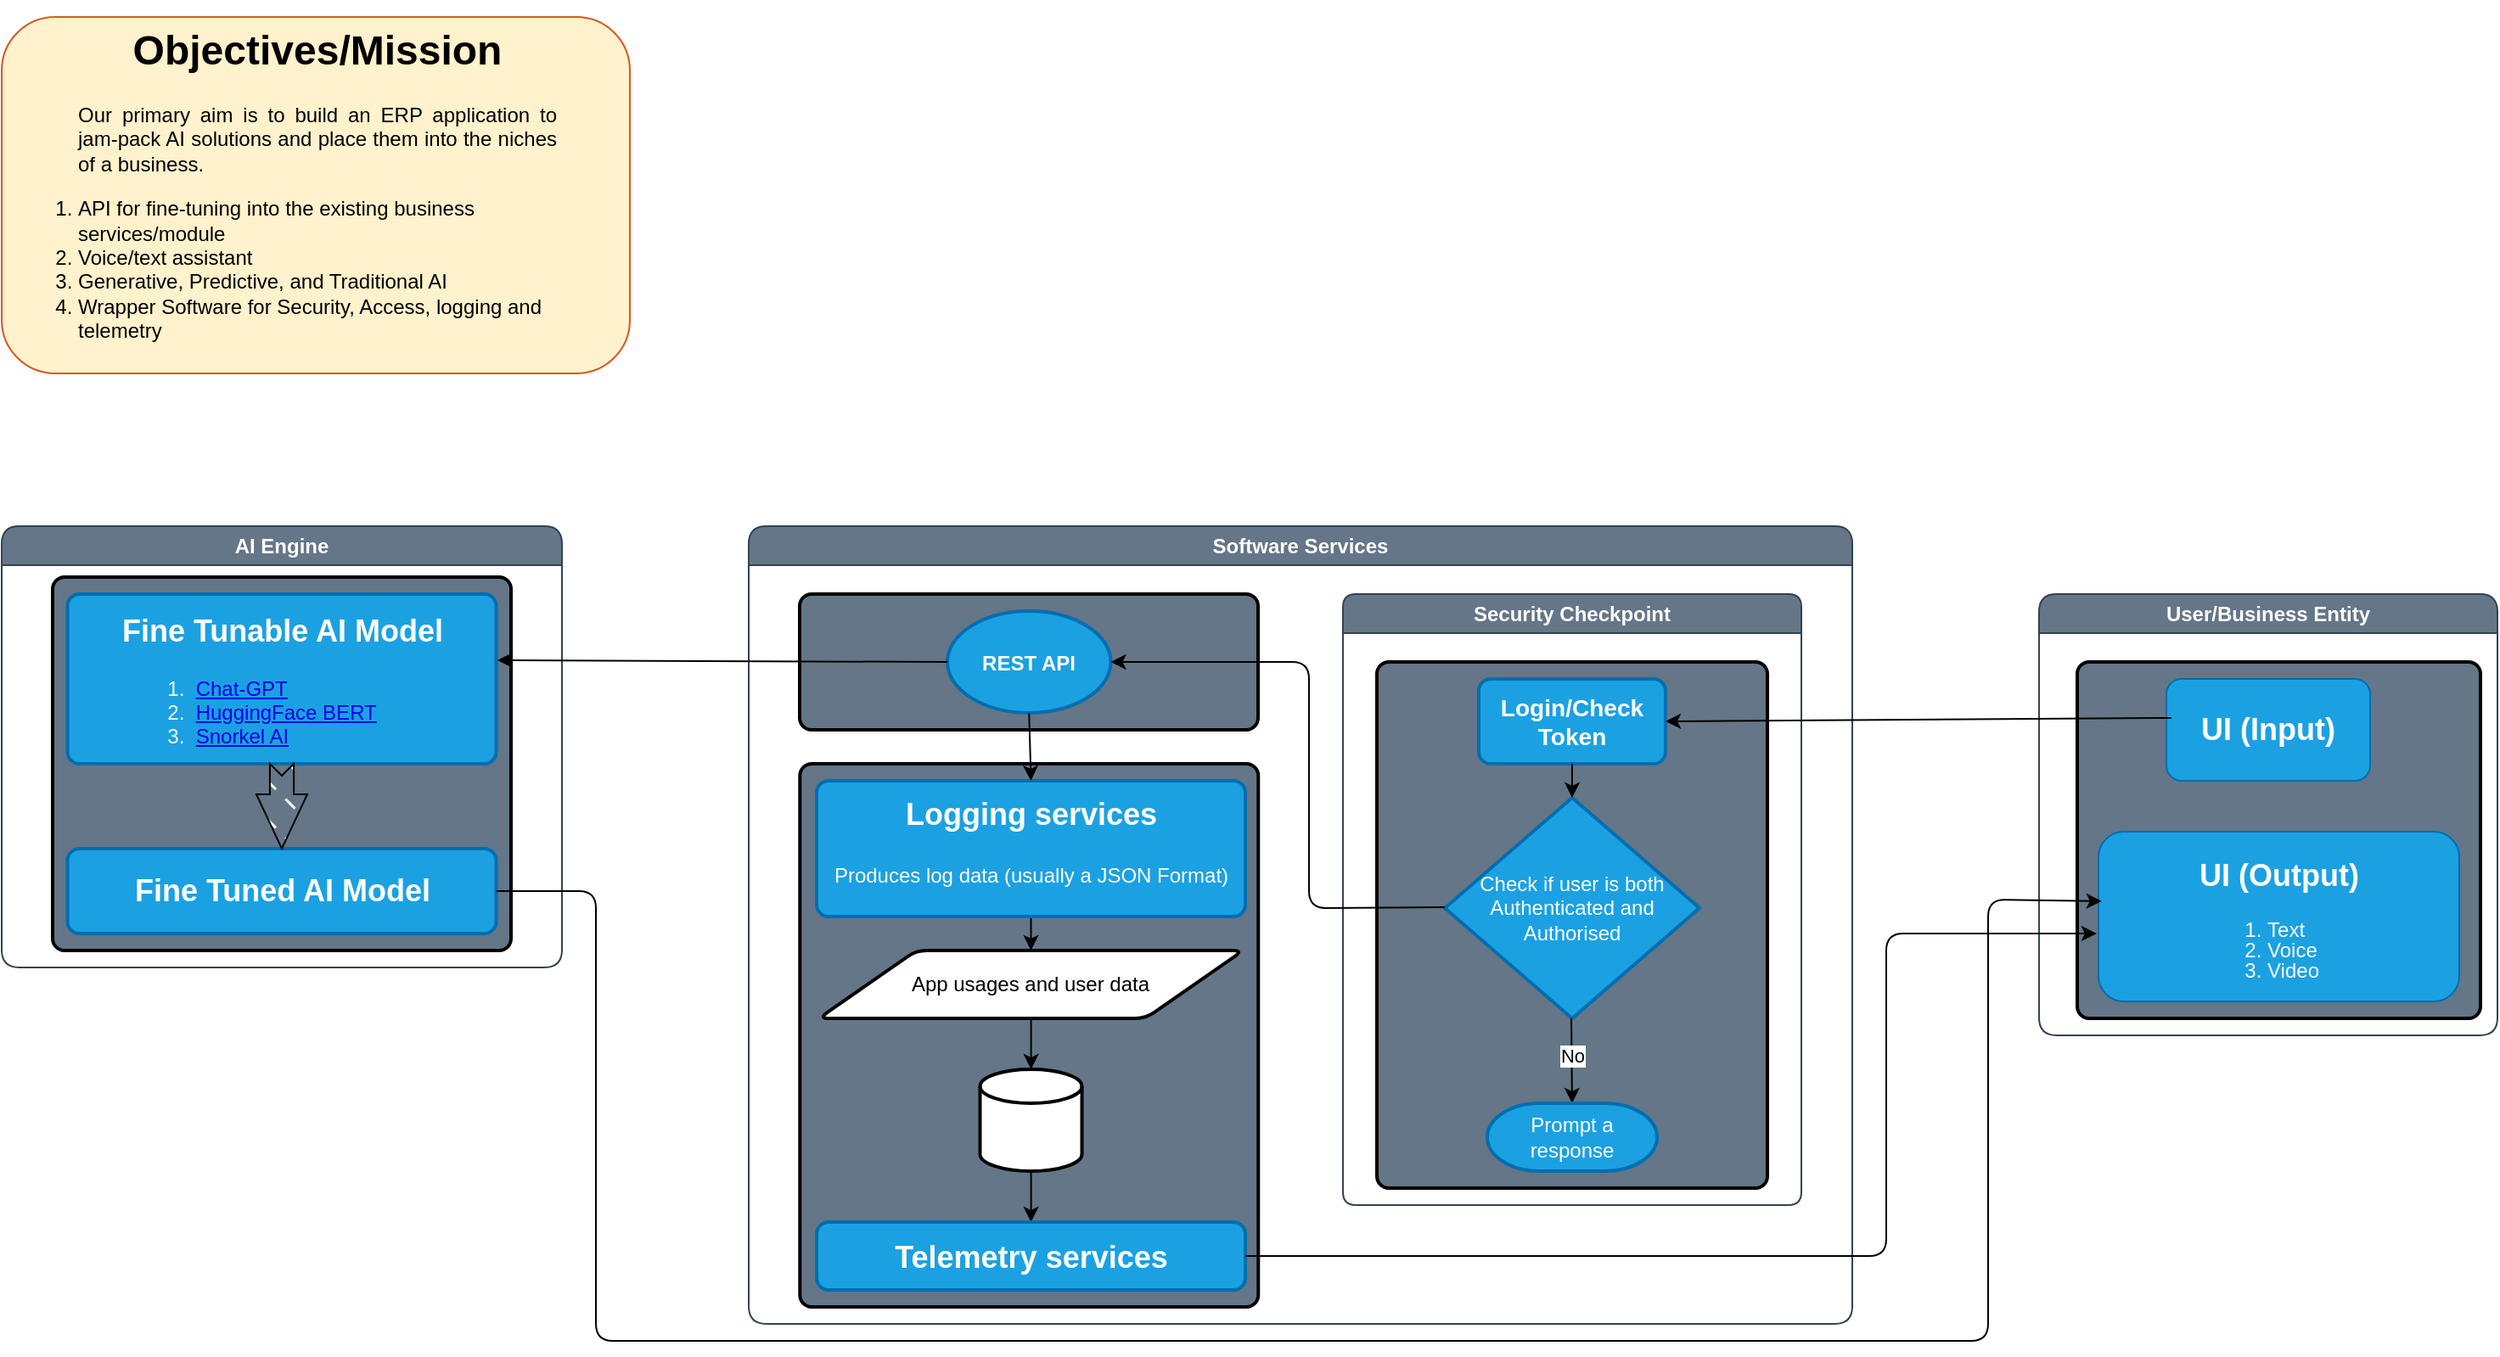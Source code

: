 <mxfile version="22.1.5" type="github">
  <diagram name="Page-1" id="GCuxLxOxD08WY95o4TsF">
    <mxGraphModel dx="2284" dy="790" grid="1" gridSize="10" guides="1" tooltips="1" connect="1" arrows="1" fold="1" page="1" pageScale="1" pageWidth="850" pageHeight="1100" math="0" shadow="0">
      <root>
        <mxCell id="0" />
        <mxCell id="1" parent="0" />
        <mxCell id="XNfelhOZbHUISLfhdvYN-3" value="&lt;div&gt;AI Engine&lt;/div&gt;" style="swimlane;whiteSpace=wrap;html=1;rounded=1;fillColor=#647687;fontColor=#ffffff;strokeColor=#314354;glass=0;fillStyle=auto;gradientColor=none;" vertex="1" parent="1">
          <mxGeometry x="-830" y="320" width="330" height="260" as="geometry" />
        </mxCell>
        <mxCell id="XNfelhOZbHUISLfhdvYN-76" value="" style="rounded=1;whiteSpace=wrap;html=1;absoluteArcSize=1;arcSize=14;strokeWidth=2;fillColor=#647687;" vertex="1" parent="XNfelhOZbHUISLfhdvYN-3">
          <mxGeometry x="30" y="30" width="270" height="220" as="geometry" />
        </mxCell>
        <mxCell id="XNfelhOZbHUISLfhdvYN-6" value="&lt;h2&gt;Fine Tunable AI Model&lt;/h2&gt;&lt;div align=&quot;left&quot;&gt;&lt;ol&gt;&lt;li&gt;&amp;nbsp;&lt;a href=&quot;https://platform.openai.com/docs/guides/fine-tuning&quot;&gt;Chat-GPT&lt;/a&gt;&lt;/li&gt;&lt;li&gt;&amp;nbsp;&lt;a href=&quot;https://huggingface.co/distilbert-base-uncased&quot;&gt;HuggingFace BERT&lt;/a&gt;&lt;/li&gt;&lt;li&gt;&amp;nbsp;&lt;a href=&quot;https://snorkel.ai/snorkel-flow/model-training/&quot;&gt;Snorkel AI&lt;/a&gt;&lt;br&gt;&lt;/li&gt;&lt;/ol&gt;&lt;/div&gt;" style="rounded=1;whiteSpace=wrap;html=1;absoluteArcSize=1;arcSize=14;strokeWidth=2;fillColor=#1ba1e2;fontColor=#ffffff;strokeColor=#006EAF;" vertex="1" parent="XNfelhOZbHUISLfhdvYN-3">
          <mxGeometry x="38.75" y="40" width="252.5" height="100" as="geometry" />
        </mxCell>
        <mxCell id="XNfelhOZbHUISLfhdvYN-16" value="&lt;h2&gt;Fine Tuned AI Model&lt;/h2&gt;" style="rounded=1;whiteSpace=wrap;html=1;absoluteArcSize=1;arcSize=14;strokeWidth=2;fillColor=#1ba1e2;fontColor=#ffffff;strokeColor=#006EAF;" vertex="1" parent="XNfelhOZbHUISLfhdvYN-3">
          <mxGeometry x="38.75" y="190" width="252.5" height="50" as="geometry" />
        </mxCell>
        <mxCell id="XNfelhOZbHUISLfhdvYN-92" value="" style="html=1;shadow=0;dashed=0;align=center;verticalAlign=middle;shape=mxgraph.arrows2.arrow;dy=0.53;dx=32;direction=south;notch=7;rounded=1;fillStyle=dashed;" vertex="1" parent="XNfelhOZbHUISLfhdvYN-3">
          <mxGeometry x="150" y="140" width="30" height="50" as="geometry" />
        </mxCell>
        <mxCell id="XNfelhOZbHUISLfhdvYN-2" value="&lt;h1 align=&quot;center&quot;&gt;Objectives/Mission&lt;br&gt;&lt;/h1&gt;&lt;blockquote&gt;&lt;div align=&quot;justify&quot;&gt;Our primary aim is to build an ERP application to jam-pack AI solutions and place them into the niches of a business.&lt;br&gt;&lt;/div&gt;&lt;/blockquote&gt;&lt;ol&gt;&lt;li&gt;API for fine-tuning into the existing business services/module&lt;br&gt;&lt;/li&gt;&lt;li&gt;Voice/text assistant&lt;/li&gt;&lt;li&gt;Generative, Predictive, and Traditional AI&lt;br&gt;&lt;/li&gt;&lt;li&gt;Wrapper Software for Security, Access, logging and telemetry&lt;/li&gt;&lt;/ol&gt;" style="text;html=1;strokeColor=#D65822;fillColor=#fff2cc;spacing=5;spacingTop=-20;whiteSpace=wrap;overflow=hidden;rounded=1;labelBorderColor=none;labelBackgroundColor=none;" vertex="1" parent="1">
          <mxGeometry x="-830" y="20" width="370" height="210" as="geometry" />
        </mxCell>
        <mxCell id="XNfelhOZbHUISLfhdvYN-11" value="User/Business Entity" style="swimlane;whiteSpace=wrap;html=1;rounded=1;fillColor=#647687;fontColor=#ffffff;strokeColor=#314354;" vertex="1" parent="1">
          <mxGeometry x="370" y="360" width="270" height="260" as="geometry" />
        </mxCell>
        <mxCell id="XNfelhOZbHUISLfhdvYN-88" value="" style="rounded=1;whiteSpace=wrap;html=1;absoluteArcSize=1;arcSize=14;strokeWidth=2;fillColor=#647687;" vertex="1" parent="XNfelhOZbHUISLfhdvYN-11">
          <mxGeometry x="22.5" y="40" width="237.5" height="210" as="geometry" />
        </mxCell>
        <mxCell id="XNfelhOZbHUISLfhdvYN-12" value="&lt;h2&gt;UI (Input)&lt;/h2&gt;" style="rounded=1;whiteSpace=wrap;html=1;fillColor=#1ba1e2;fontColor=#ffffff;strokeColor=#006EAF;" vertex="1" parent="XNfelhOZbHUISLfhdvYN-11">
          <mxGeometry x="75" y="50" width="120" height="60" as="geometry" />
        </mxCell>
        <mxCell id="XNfelhOZbHUISLfhdvYN-29" value="&lt;p style=&quot;line-height: 120%;&quot;&gt;&lt;/p&gt;&lt;h2&gt;UI (Output)&lt;/h2&gt;&lt;div align=&quot;left&quot;&gt;&lt;ol style=&quot;line-height: 100%;&quot;&gt;&lt;li&gt;Text&lt;/li&gt;&lt;li&gt;Voice&lt;/li&gt;&lt;li&gt;Video&lt;/li&gt;&lt;/ol&gt;&lt;/div&gt;&lt;p&gt;&lt;/p&gt;" style="rounded=1;whiteSpace=wrap;html=1;fillColor=#1ba1e2;fontColor=#ffffff;strokeColor=#006EAF;" vertex="1" parent="XNfelhOZbHUISLfhdvYN-11">
          <mxGeometry x="35" y="140" width="212.5" height="100" as="geometry" />
        </mxCell>
        <mxCell id="XNfelhOZbHUISLfhdvYN-66" value="" style="endArrow=classic;html=1;rounded=1;entryX=0.009;entryY=0.41;entryDx=0;entryDy=0;entryPerimeter=0;exitX=1;exitY=0.5;exitDx=0;exitDy=0;" edge="1" parent="1" source="XNfelhOZbHUISLfhdvYN-16" target="XNfelhOZbHUISLfhdvYN-29">
          <mxGeometry width="50" height="50" relative="1" as="geometry">
            <mxPoint x="-270" y="615" as="sourcePoint" />
            <mxPoint x="-160" y="480" as="targetPoint" />
            <Array as="points">
              <mxPoint x="-480" y="535" />
              <mxPoint x="-480" y="800" />
              <mxPoint x="-140" y="800" />
              <mxPoint x="180" y="800" />
              <mxPoint x="340" y="800" />
              <mxPoint x="340" y="670" />
              <mxPoint x="340" y="540" />
            </Array>
          </mxGeometry>
        </mxCell>
        <mxCell id="XNfelhOZbHUISLfhdvYN-93" value="Software Services" style="swimlane;whiteSpace=wrap;html=1;rounded=1;fillColor=#647687;fontColor=#ffffff;strokeColor=#314354;glass=0;fillStyle=auto;gradientColor=none;" vertex="1" parent="1">
          <mxGeometry x="-390" y="320" width="650" height="470" as="geometry" />
        </mxCell>
        <mxCell id="XNfelhOZbHUISLfhdvYN-94" value="" style="rounded=1;whiteSpace=wrap;html=1;absoluteArcSize=1;arcSize=14;strokeWidth=2;fillColor=#647687;" vertex="1" parent="XNfelhOZbHUISLfhdvYN-93">
          <mxGeometry x="30" y="40" width="270" height="80" as="geometry" />
        </mxCell>
        <mxCell id="XNfelhOZbHUISLfhdvYN-95" value="&lt;h3 style=&quot;line-height: 0%;&quot;&gt;&lt;b&gt;&lt;font style=&quot;font-size: 12px;&quot;&gt;REST API&lt;/font&gt;&lt;/b&gt;&lt;/h3&gt;" style="strokeWidth=2;html=1;shape=mxgraph.flowchart.start_1;whiteSpace=wrap;rounded=1;fillColor=#1ba1e2;fontColor=#ffffff;strokeColor=#006EAF;" vertex="1" parent="XNfelhOZbHUISLfhdvYN-93">
          <mxGeometry x="117.01" y="50" width="96.25" height="60" as="geometry" />
        </mxCell>
        <mxCell id="XNfelhOZbHUISLfhdvYN-44" value="Security Checkpoint" style="swimlane;whiteSpace=wrap;html=1;rounded=1;fillColor=#647687;fontColor=#ffffff;strokeColor=#314354;arcSize=11;" vertex="1" parent="XNfelhOZbHUISLfhdvYN-93">
          <mxGeometry x="350" y="40" width="270" height="360" as="geometry" />
        </mxCell>
        <mxCell id="XNfelhOZbHUISLfhdvYN-53" value="" style="edgeStyle=orthogonalEdgeStyle;rounded=1;orthogonalLoop=1;jettySize=auto;html=1;" edge="1" parent="XNfelhOZbHUISLfhdvYN-44" source="XNfelhOZbHUISLfhdvYN-50" target="XNfelhOZbHUISLfhdvYN-52">
          <mxGeometry relative="1" as="geometry" />
        </mxCell>
        <mxCell id="XNfelhOZbHUISLfhdvYN-86" value="" style="rounded=1;whiteSpace=wrap;html=1;absoluteArcSize=1;arcSize=14;strokeWidth=2;fillColor=#647687;" vertex="1" parent="XNfelhOZbHUISLfhdvYN-44">
          <mxGeometry x="20" y="40" width="230" height="310" as="geometry" />
        </mxCell>
        <mxCell id="XNfelhOZbHUISLfhdvYN-50" value="&lt;h3&gt;Login/Check Token&lt;/h3&gt;" style="rounded=1;whiteSpace=wrap;html=1;absoluteArcSize=1;arcSize=14;strokeWidth=2;fillColor=#1ba1e2;fontColor=#ffffff;strokeColor=#006EAF;" vertex="1" parent="XNfelhOZbHUISLfhdvYN-44">
          <mxGeometry x="80" y="50" width="110" height="50" as="geometry" />
        </mxCell>
        <mxCell id="XNfelhOZbHUISLfhdvYN-52" value="&lt;div&gt;Check if user is both&lt;br&gt;&lt;/div&gt;&lt;div&gt;Authenticated and Authorised&lt;br&gt;&lt;/div&gt;" style="strokeWidth=2;html=1;shape=mxgraph.flowchart.decision;whiteSpace=wrap;rounded=1;fillColor=#1ba1e2;fontColor=#ffffff;strokeColor=#006EAF;" vertex="1" parent="XNfelhOZbHUISLfhdvYN-44">
          <mxGeometry x="60" y="120" width="150" height="130" as="geometry" />
        </mxCell>
        <mxCell id="XNfelhOZbHUISLfhdvYN-58" value="" style="endArrow=classic;html=1;rounded=1;entryX=0.5;entryY=0;entryDx=0;entryDy=0;entryPerimeter=0;" edge="1" parent="XNfelhOZbHUISLfhdvYN-44" target="XNfelhOZbHUISLfhdvYN-61">
          <mxGeometry width="50" height="50" relative="1" as="geometry">
            <mxPoint x="134.5" y="250" as="sourcePoint" />
            <mxPoint x="134.5" y="290" as="targetPoint" />
          </mxGeometry>
        </mxCell>
        <mxCell id="XNfelhOZbHUISLfhdvYN-60" value="&lt;div&gt;No&lt;/div&gt;" style="edgeLabel;html=1;align=center;verticalAlign=middle;resizable=0;points=[];" vertex="1" connectable="0" parent="XNfelhOZbHUISLfhdvYN-58">
          <mxGeometry x="-0.143" y="-2" relative="1" as="geometry">
            <mxPoint x="2" as="offset" />
          </mxGeometry>
        </mxCell>
        <mxCell id="XNfelhOZbHUISLfhdvYN-61" value="&lt;div&gt;Prompt a response&lt;/div&gt;" style="strokeWidth=2;html=1;shape=mxgraph.flowchart.terminator;whiteSpace=wrap;rounded=1;fillColor=#1ba1e2;fontColor=#ffffff;strokeColor=#006EAF;" vertex="1" parent="XNfelhOZbHUISLfhdvYN-44">
          <mxGeometry x="85" y="300" width="100" height="40" as="geometry" />
        </mxCell>
        <mxCell id="XNfelhOZbHUISLfhdvYN-14" value="" style="endArrow=classic;html=1;rounded=1;entryX=1;entryY=0.5;entryDx=0;entryDy=0;entryPerimeter=0;" edge="1" parent="XNfelhOZbHUISLfhdvYN-44" target="XNfelhOZbHUISLfhdvYN-95">
          <mxGeometry width="50" height="50" relative="1" as="geometry">
            <mxPoint x="60" y="184.5" as="sourcePoint" />
            <mxPoint x="-126.75" y="184.5" as="targetPoint" />
            <Array as="points">
              <mxPoint x="60" y="184.5" />
              <mxPoint x="-20" y="185" />
              <mxPoint x="-20" y="140" />
              <mxPoint x="-20" y="40" />
            </Array>
          </mxGeometry>
        </mxCell>
        <mxCell id="XNfelhOZbHUISLfhdvYN-103" value="" style="endArrow=classic;html=1;rounded=1;entryX=0.5;entryY=0;entryDx=0;entryDy=0;entryPerimeter=0;exitX=0.5;exitY=1;exitDx=0;exitDy=0;" edge="1" parent="XNfelhOZbHUISLfhdvYN-44" source="XNfelhOZbHUISLfhdvYN-50">
          <mxGeometry width="50" height="50" relative="1" as="geometry">
            <mxPoint x="134.5" y="70" as="sourcePoint" />
            <mxPoint x="135" y="120" as="targetPoint" />
          </mxGeometry>
        </mxCell>
        <mxCell id="XNfelhOZbHUISLfhdvYN-116" value="" style="rounded=1;whiteSpace=wrap;html=1;absoluteArcSize=1;arcSize=14;strokeWidth=2;fillColor=#647687;" vertex="1" parent="XNfelhOZbHUISLfhdvYN-93">
          <mxGeometry x="30.14" y="140" width="270" height="320" as="geometry" />
        </mxCell>
        <mxCell id="XNfelhOZbHUISLfhdvYN-122" value="" style="edgeStyle=orthogonalEdgeStyle;rounded=0;orthogonalLoop=1;jettySize=auto;html=1;" edge="1" parent="XNfelhOZbHUISLfhdvYN-93" source="XNfelhOZbHUISLfhdvYN-107" target="XNfelhOZbHUISLfhdvYN-121">
          <mxGeometry relative="1" as="geometry" />
        </mxCell>
        <mxCell id="XNfelhOZbHUISLfhdvYN-107" value="" style="strokeWidth=2;html=1;shape=mxgraph.flowchart.database;whiteSpace=wrap;" vertex="1" parent="XNfelhOZbHUISLfhdvYN-93">
          <mxGeometry x="136.25" y="320" width="60" height="60" as="geometry" />
        </mxCell>
        <mxCell id="XNfelhOZbHUISLfhdvYN-109" value="" style="edgeStyle=orthogonalEdgeStyle;rounded=0;orthogonalLoop=1;jettySize=auto;html=1;" edge="1" parent="XNfelhOZbHUISLfhdvYN-93" source="XNfelhOZbHUISLfhdvYN-108" target="XNfelhOZbHUISLfhdvYN-107">
          <mxGeometry relative="1" as="geometry" />
        </mxCell>
        <mxCell id="XNfelhOZbHUISLfhdvYN-108" value="App usages and user data " style="shape=parallelogram;html=1;strokeWidth=2;perimeter=parallelogramPerimeter;whiteSpace=wrap;rounded=1;arcSize=12;size=0.23;" vertex="1" parent="XNfelhOZbHUISLfhdvYN-93">
          <mxGeometry x="41.25" y="250" width="250" height="40" as="geometry" />
        </mxCell>
        <mxCell id="XNfelhOZbHUISLfhdvYN-114" value="" style="edgeStyle=orthogonalEdgeStyle;rounded=0;orthogonalLoop=1;jettySize=auto;html=1;" edge="1" parent="XNfelhOZbHUISLfhdvYN-93" source="XNfelhOZbHUISLfhdvYN-111" target="XNfelhOZbHUISLfhdvYN-108">
          <mxGeometry relative="1" as="geometry" />
        </mxCell>
        <mxCell id="XNfelhOZbHUISLfhdvYN-111" value="&lt;p style=&quot;line-height: 120%;&quot;&gt;&lt;/p&gt;&lt;h2 style=&quot;line-height: 0%;&quot;&gt;Logging services&lt;br&gt;&lt;/h2&gt;&lt;div&gt;&lt;br&gt;&lt;/div&gt;&lt;div style=&quot;line-height: 120%;&quot;&gt;Produces log data (usually a JSON Format)&lt;/div&gt;&lt;p&gt;&lt;/p&gt;" style="rounded=1;whiteSpace=wrap;html=1;absoluteArcSize=1;arcSize=14;strokeWidth=2;fillColor=#1ba1e2;fontColor=#ffffff;strokeColor=#006EAF;" vertex="1" parent="XNfelhOZbHUISLfhdvYN-93">
          <mxGeometry x="40" y="150" width="252.5" height="80" as="geometry" />
        </mxCell>
        <mxCell id="XNfelhOZbHUISLfhdvYN-120" value="" style="endArrow=classic;html=1;rounded=0;exitX=0.5;exitY=1;exitDx=0;exitDy=0;exitPerimeter=0;entryX=0.5;entryY=0;entryDx=0;entryDy=0;" edge="1" parent="XNfelhOZbHUISLfhdvYN-93" source="XNfelhOZbHUISLfhdvYN-95" target="XNfelhOZbHUISLfhdvYN-111">
          <mxGeometry width="50" height="50" relative="1" as="geometry">
            <mxPoint x="165" y="130" as="sourcePoint" />
            <mxPoint x="164.64" y="150" as="targetPoint" />
          </mxGeometry>
        </mxCell>
        <mxCell id="XNfelhOZbHUISLfhdvYN-121" value="&lt;p style=&quot;line-height: 120%;&quot;&gt;&lt;/p&gt;&lt;h2 style=&quot;line-height: 0%;&quot;&gt;Telemetry services&lt;br&gt;&lt;/h2&gt;&lt;p&gt;&lt;/p&gt;" style="rounded=1;whiteSpace=wrap;html=1;absoluteArcSize=1;arcSize=14;strokeWidth=2;fillColor=#1ba1e2;fontColor=#ffffff;strokeColor=#006EAF;" vertex="1" parent="XNfelhOZbHUISLfhdvYN-93">
          <mxGeometry x="40" y="410" width="252.5" height="40" as="geometry" />
        </mxCell>
        <mxCell id="XNfelhOZbHUISLfhdvYN-125" value="" style="endArrow=classic;html=1;rounded=1;entryX=-0.005;entryY=0.6;entryDx=0;entryDy=0;entryPerimeter=0;" edge="1" parent="XNfelhOZbHUISLfhdvYN-93" target="XNfelhOZbHUISLfhdvYN-29">
          <mxGeometry width="50" height="50" relative="1" as="geometry">
            <mxPoint x="292.5" y="430" as="sourcePoint" />
            <mxPoint x="670" y="210" as="targetPoint" />
            <Array as="points">
              <mxPoint x="670" y="430" />
              <mxPoint x="670" y="240" />
            </Array>
          </mxGeometry>
        </mxCell>
        <mxCell id="XNfelhOZbHUISLfhdvYN-102" value="" style="endArrow=classic;html=1;rounded=0;entryX=1.003;entryY=0.39;entryDx=0;entryDy=0;exitX=0;exitY=0.5;exitDx=0;exitDy=0;exitPerimeter=0;entryPerimeter=0;" edge="1" parent="1" source="XNfelhOZbHUISLfhdvYN-95" target="XNfelhOZbHUISLfhdvYN-6">
          <mxGeometry width="50" height="50" relative="1" as="geometry">
            <mxPoint x="-450" y="440" as="sourcePoint" />
            <mxPoint x="-400" y="390" as="targetPoint" />
            <Array as="points" />
          </mxGeometry>
        </mxCell>
        <mxCell id="XNfelhOZbHUISLfhdvYN-106" value="" style="endArrow=classic;html=1;rounded=0;entryX=1;entryY=0.5;entryDx=0;entryDy=0;exitX=0.025;exitY=0.383;exitDx=0;exitDy=0;exitPerimeter=0;" edge="1" parent="1" source="XNfelhOZbHUISLfhdvYN-12" target="XNfelhOZbHUISLfhdvYN-50">
          <mxGeometry width="50" height="50" relative="1" as="geometry">
            <mxPoint x="330" y="460" as="sourcePoint" />
            <mxPoint x="380" y="410" as="targetPoint" />
          </mxGeometry>
        </mxCell>
      </root>
    </mxGraphModel>
  </diagram>
</mxfile>
